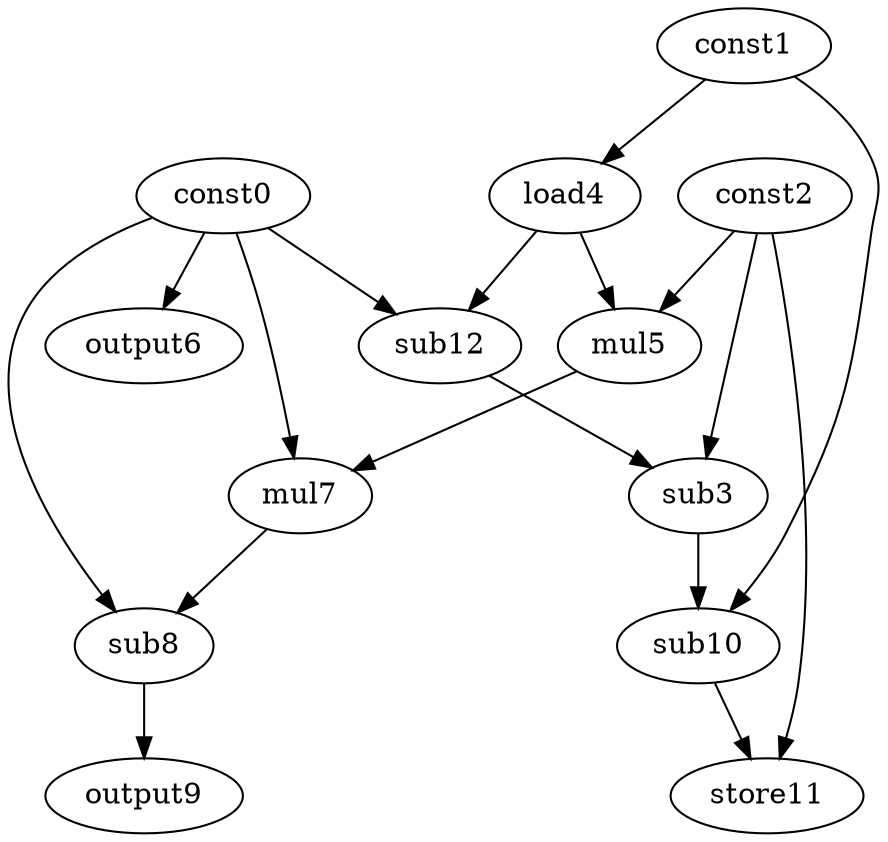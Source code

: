 digraph G { 
const0[opcode=const]; 
const1[opcode=const]; 
const2[opcode=const]; 
sub3[opcode=sub]; 
load4[opcode=load]; 
mul5[opcode=mul]; 
output6[opcode=output]; 
mul7[opcode=mul]; 
sub8[opcode=sub]; 
output9[opcode=output]; 
sub10[opcode=sub]; 
store11[opcode=store]; 
sub12[opcode=sub]; 
const1->load4[operand=0];
const0->output6[operand=0];
const2->mul5[operand=0];
load4->mul5[operand=1];
const0->sub12[operand=0];
load4->sub12[operand=1];
const2->sub3[operand=0];
sub12->sub3[operand=1];
const0->mul7[operand=0];
mul5->mul7[operand=1];
mul7->sub8[operand=0];
const0->sub8[operand=1];
const1->sub10[operand=0];
sub3->sub10[operand=1];
sub8->output9[operand=0];
sub10->store11[operand=0];
const2->store11[operand=1];
}
